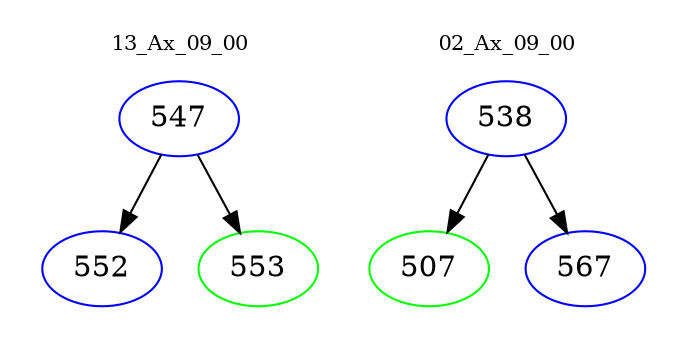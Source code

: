 digraph{
subgraph cluster_0 {
color = white
label = "13_Ax_09_00";
fontsize=10;
T0_547 [label="547", color="blue"]
T0_547 -> T0_552 [color="black"]
T0_552 [label="552", color="blue"]
T0_547 -> T0_553 [color="black"]
T0_553 [label="553", color="green"]
}
subgraph cluster_1 {
color = white
label = "02_Ax_09_00";
fontsize=10;
T1_538 [label="538", color="blue"]
T1_538 -> T1_507 [color="black"]
T1_507 [label="507", color="green"]
T1_538 -> T1_567 [color="black"]
T1_567 [label="567", color="blue"]
}
}
